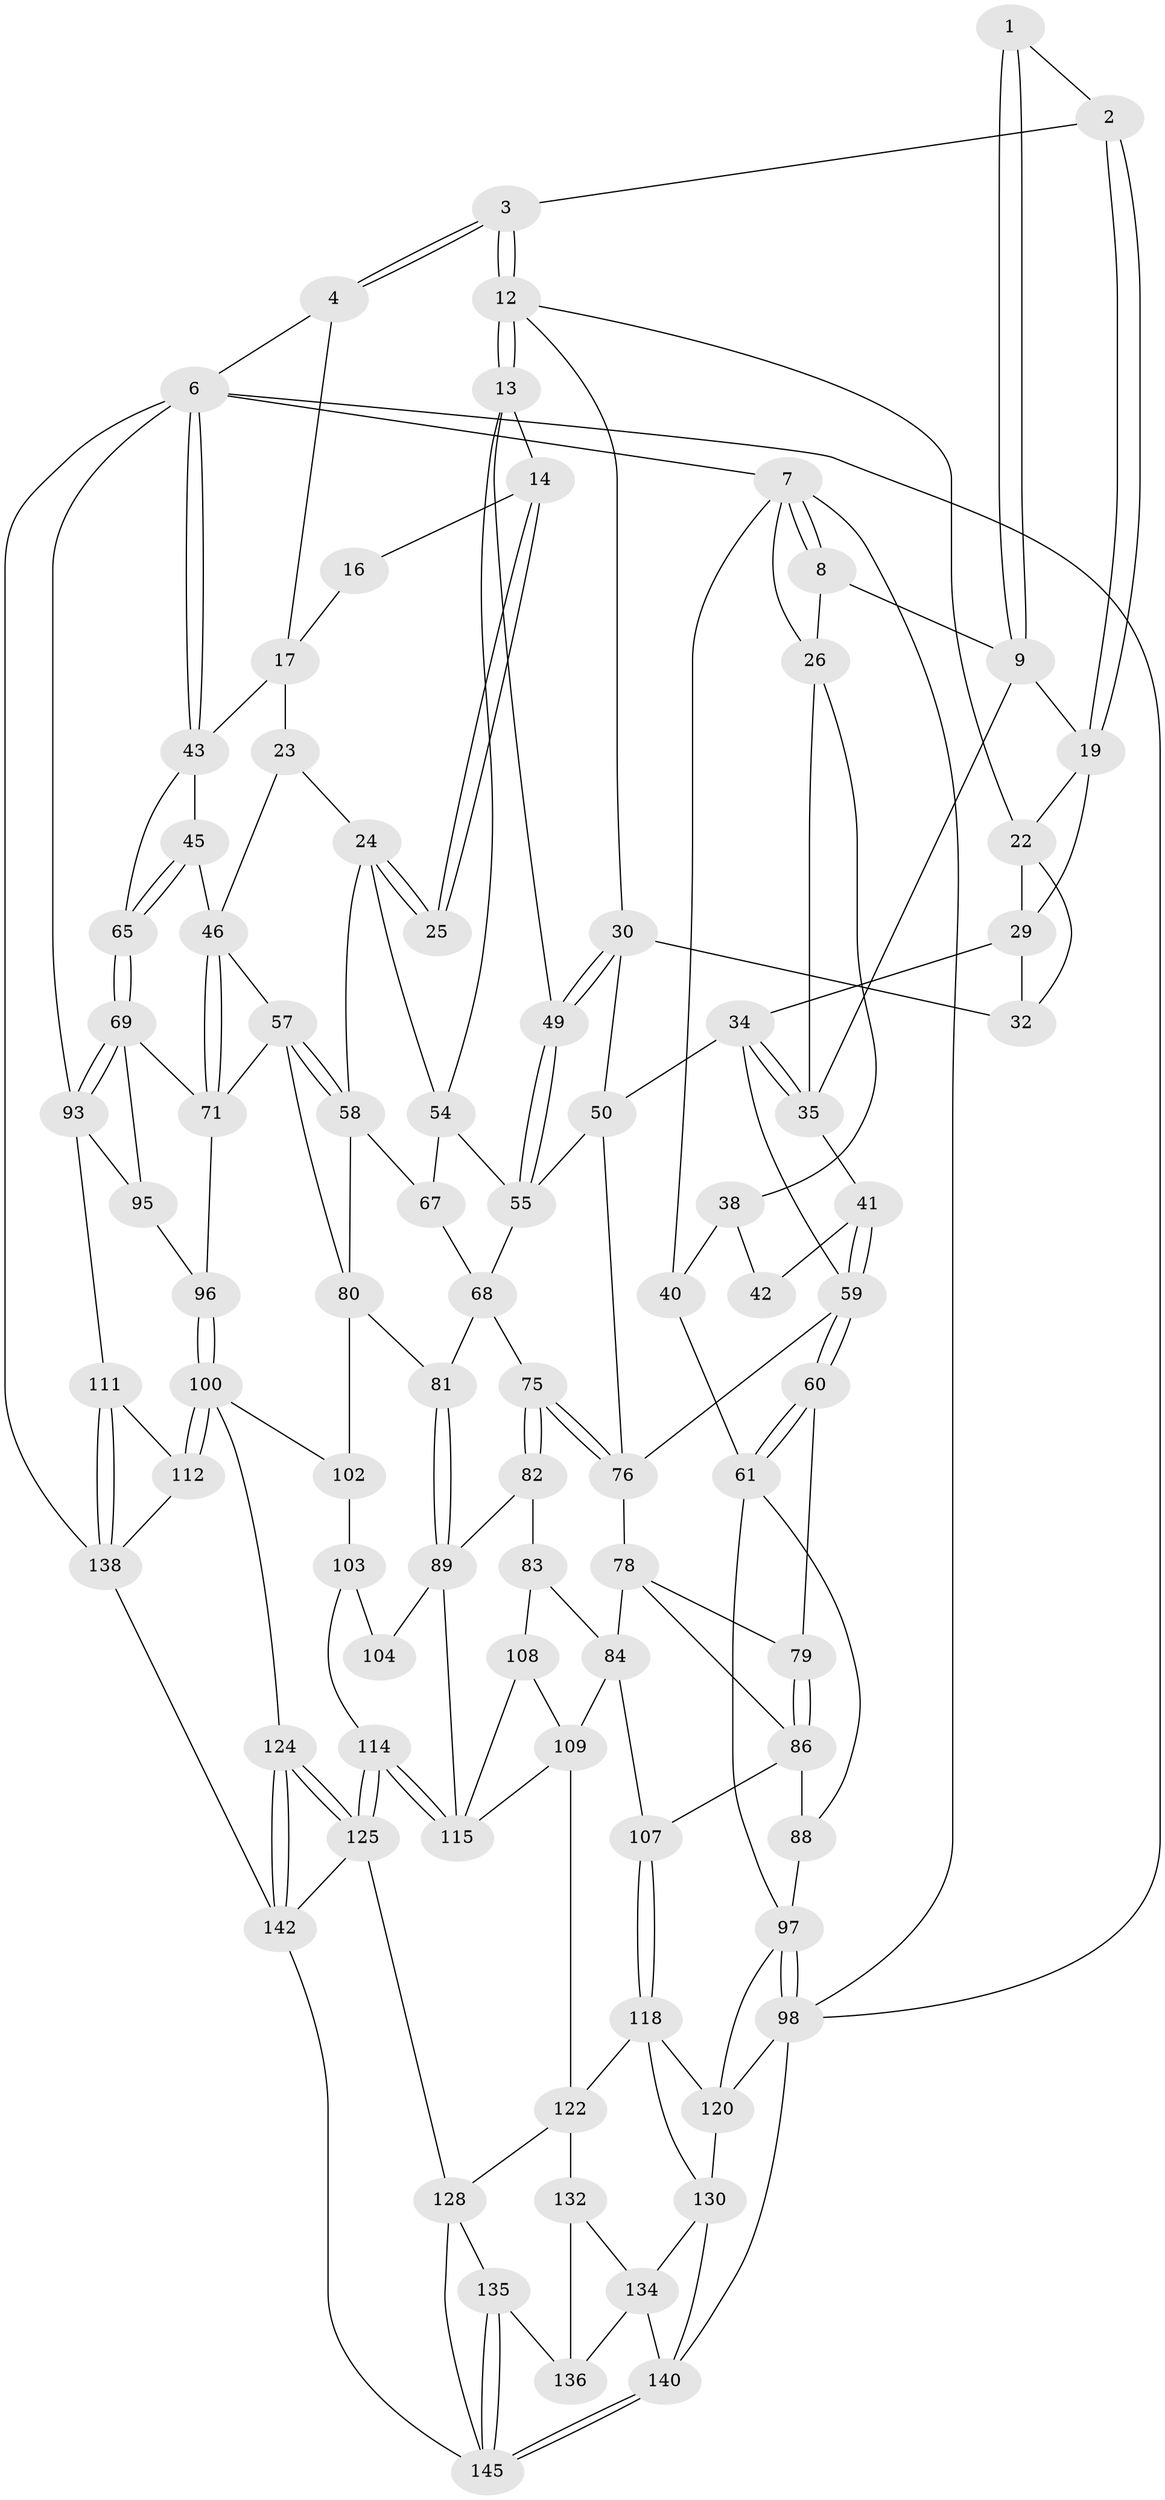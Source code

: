 // Generated by graph-tools (version 1.1) at 2025/24/03/03/25 07:24:35]
// undirected, 88 vertices, 191 edges
graph export_dot {
graph [start="1"]
  node [color=gray90,style=filled];
  1 [pos="+0.2405862755157483+0"];
  2 [pos="+0.361971372232816+0"];
  3 [pos="+0.4971618552043856+0"];
  4 [pos="+0.7605343448565238+0",super="+5"];
  6 [pos="+1+0",super="+92"];
  7 [pos="+0+0",super="+27"];
  8 [pos="+0.1120836609940293+0",super="+11"];
  9 [pos="+0.21028251945399926+0.10952809388963394",super="+10"];
  12 [pos="+0.5414228799991212+0.11957329511754469",super="+21"];
  13 [pos="+0.5717746181327035+0.13432702934882487",super="+48"];
  14 [pos="+0.5995665532677176+0.1316441714334922",super="+15"];
  16 [pos="+0.7564137772021967+0"];
  17 [pos="+0.8579974526341162+0.13614093332547877",super="+18"];
  19 [pos="+0.35334927915329284+0.048823655076098586",super="+20"];
  22 [pos="+0.415437902790342+0.12099443860108514",super="+28"];
  23 [pos="+0.7831647395342171+0.17562507758202403"];
  24 [pos="+0.7581805646518105+0.1682916356340335",super="+53"];
  25 [pos="+0.7441922642229646+0.15670265303912587"];
  26 [pos="+0+0.07377186770927262",super="+37"];
  29 [pos="+0.28950499566626253+0.17075983770638062",super="+33"];
  30 [pos="+0.47031500128694687+0.22687401897012127",super="+31"];
  32 [pos="+0.38310108550289+0.21041431032760083"];
  34 [pos="+0.2680781700585993+0.2892748182566414",super="+52"];
  35 [pos="+0.14767836867848097+0.19251676567108122",super="+36"];
  38 [pos="+0.041797960133319635+0.20452550630275718",super="+39"];
  40 [pos="+0+0.29969465202875595"];
  41 [pos="+0.11009244341043148+0.2623626621993884"];
  42 [pos="+0.06826950567727619+0.24495773545614474"];
  43 [pos="+1+0",super="+44"];
  45 [pos="+0.9594392640909111+0.279742120993748"];
  46 [pos="+0.8443217980431084+0.32024650773135394",super="+47"];
  49 [pos="+0.4734249149480443+0.2942442414049752"];
  50 [pos="+0.3508116069072708+0.3240427806665154",super="+51"];
  54 [pos="+0.5948425586394025+0.26808534504917125",super="+64"];
  55 [pos="+0.47165772806849193+0.2993660600972455",super="+56"];
  57 [pos="+0.691477369711312+0.455746335501982",super="+73"];
  58 [pos="+0.6811144141832395+0.4500683250038284",super="+66"];
  59 [pos="+0.10363640523959299+0.39042176838486786",super="+63"];
  60 [pos="+0.0745974902849058+0.4112208866425555"];
  61 [pos="+0+0.42049083778444",super="+62"];
  65 [pos="+1+0.3206536839088137"];
  67 [pos="+0.5527483185788742+0.4262884106308159"];
  68 [pos="+0.48399825064115226+0.4431926945286478",super="+74"];
  69 [pos="+1+0.45345513897665957",super="+70"];
  71 [pos="+0.9632326353773775+0.4707387772873444",super="+72"];
  75 [pos="+0.38141535028753937+0.4865239124300973"];
  76 [pos="+0.3310278898275723+0.44667786476916505",super="+77"];
  78 [pos="+0.23893192290055432+0.5502038519508977",super="+85"];
  79 [pos="+0.11358798633856342+0.47657819078049457"];
  80 [pos="+0.5067595356363962+0.5895669685405673",super="+94"];
  81 [pos="+0.48873307136835825+0.5934328591898904"];
  82 [pos="+0.3683225677488873+0.5344206358603198",super="+91"];
  83 [pos="+0.2779517562395311+0.6004755713133436",super="+105"];
  84 [pos="+0.2675141587902452+0.5984722030378292",super="+106"];
  86 [pos="+0.12845237864459091+0.6209890579629377",super="+87"];
  88 [pos="+0.09372013508593269+0.6455600460163785"];
  89 [pos="+0.46768960755813627+0.6222654137342265",super="+90"];
  93 [pos="+1+0.7539786092742415",super="+110"];
  95 [pos="+0.9277534906848562+0.6358752594165961"];
  96 [pos="+0.8127708891543575+0.5455977605739625"];
  97 [pos="+0+0.49777516868195415",super="+117"];
  98 [pos="+0+0.8604621295020326",super="+99"];
  100 [pos="+0.7836242474434383+0.8007333519661002",super="+101"];
  102 [pos="+0.643189978994162+0.6693275009374257"];
  103 [pos="+0.5795587249073811+0.6986614063275174",super="+113"];
  104 [pos="+0.5052461006398047+0.6593190562026482"];
  107 [pos="+0.225616224197599+0.7052948201025003"];
  108 [pos="+0.34052679815606873+0.6777253797318941"];
  109 [pos="+0.2973282553387306+0.7238670610795922",super="+121"];
  111 [pos="+0.8880220515407649+0.7915527729047747"];
  112 [pos="+0.7941640711329614+0.8034348876372035"];
  114 [pos="+0.4945300900402974+0.7897162699351318"];
  115 [pos="+0.44534667846322507+0.7490116212827774",super="+116"];
  118 [pos="+0.17967449321907664+0.7856257394593735",super="+119"];
  120 [pos="+0.0635712229695195+0.746022066742517",super="+126"];
  122 [pos="+0.3206162023495399+0.8141110451255016",super="+123"];
  124 [pos="+0.6521766881899492+0.8984027064758163"];
  125 [pos="+0.5145697246693628+0.8592870979560546",super="+127"];
  128 [pos="+0.415870227994998+0.9210008084680217",super="+129"];
  130 [pos="+0.10895406275845275+0.90572134350533",super="+131"];
  132 [pos="+0.21498015209708654+0.8336014383659626",super="+133"];
  134 [pos="+0.11698358428441451+0.9091771631844016",super="+139"];
  135 [pos="+0.3266182955365451+0.9178823483352954"];
  136 [pos="+0.23151979294158573+0.9284036652346666",super="+137"];
  138 [pos="+1+1",super="+144"];
  140 [pos="+0.18525071753940417+1",super="+141"];
  142 [pos="+0.6485996095616212+1",super="+143"];
  145 [pos="+0.21477242499137048+1",super="+146"];
  1 -- 2;
  1 -- 9;
  1 -- 9;
  2 -- 3;
  2 -- 19;
  2 -- 19;
  3 -- 4;
  3 -- 4;
  3 -- 12;
  3 -- 12;
  4 -- 17;
  4 -- 6;
  6 -- 7;
  6 -- 43;
  6 -- 43;
  6 -- 138;
  6 -- 93;
  6 -- 98;
  7 -- 8;
  7 -- 8;
  7 -- 40;
  7 -- 26;
  7 -- 98;
  8 -- 9;
  8 -- 26;
  9 -- 35;
  9 -- 19;
  12 -- 13;
  12 -- 13;
  12 -- 22;
  12 -- 30;
  13 -- 14;
  13 -- 49;
  13 -- 54;
  14 -- 25 [weight=2];
  14 -- 25;
  14 -- 16;
  16 -- 17;
  17 -- 23;
  17 -- 43;
  19 -- 22;
  19 -- 29;
  22 -- 32;
  22 -- 29;
  23 -- 24;
  23 -- 46;
  24 -- 25;
  24 -- 25;
  24 -- 58;
  24 -- 54;
  26 -- 35;
  26 -- 38;
  29 -- 32;
  29 -- 34;
  30 -- 49;
  30 -- 49;
  30 -- 32;
  30 -- 50;
  34 -- 35;
  34 -- 35;
  34 -- 59;
  34 -- 50;
  35 -- 41;
  38 -- 42 [weight=2];
  38 -- 40;
  40 -- 61;
  41 -- 42;
  41 -- 59;
  41 -- 59;
  43 -- 65;
  43 -- 45;
  45 -- 46;
  45 -- 65;
  45 -- 65;
  46 -- 71;
  46 -- 71;
  46 -- 57;
  49 -- 55;
  49 -- 55;
  50 -- 55;
  50 -- 76;
  54 -- 67;
  54 -- 55;
  55 -- 68;
  57 -- 58;
  57 -- 58;
  57 -- 80;
  57 -- 71;
  58 -- 80;
  58 -- 67;
  59 -- 60;
  59 -- 60;
  59 -- 76;
  60 -- 61;
  60 -- 61;
  60 -- 79;
  61 -- 88;
  61 -- 97;
  65 -- 69;
  65 -- 69;
  67 -- 68;
  68 -- 81;
  68 -- 75;
  69 -- 93;
  69 -- 93;
  69 -- 71;
  69 -- 95;
  71 -- 96;
  75 -- 76;
  75 -- 76;
  75 -- 82;
  75 -- 82;
  76 -- 78;
  78 -- 79;
  78 -- 86;
  78 -- 84;
  79 -- 86;
  79 -- 86;
  80 -- 81;
  80 -- 102;
  81 -- 89;
  81 -- 89;
  82 -- 83 [weight=2];
  82 -- 89;
  83 -- 84;
  83 -- 108;
  84 -- 107;
  84 -- 109;
  86 -- 88;
  86 -- 107;
  88 -- 97;
  89 -- 104;
  89 -- 115;
  93 -- 111;
  93 -- 95;
  95 -- 96;
  96 -- 100;
  96 -- 100;
  97 -- 98;
  97 -- 98;
  97 -- 120;
  98 -- 120;
  98 -- 140;
  100 -- 112;
  100 -- 112;
  100 -- 124;
  100 -- 102;
  102 -- 103;
  103 -- 104 [weight=2];
  103 -- 114;
  107 -- 118;
  107 -- 118;
  108 -- 109;
  108 -- 115;
  109 -- 122;
  109 -- 115;
  111 -- 112;
  111 -- 138;
  111 -- 138;
  112 -- 138;
  114 -- 115;
  114 -- 115;
  114 -- 125;
  114 -- 125;
  118 -- 120;
  118 -- 130;
  118 -- 122;
  120 -- 130;
  122 -- 132;
  122 -- 128;
  124 -- 125;
  124 -- 125;
  124 -- 142;
  124 -- 142;
  125 -- 128;
  125 -- 142;
  128 -- 145;
  128 -- 135;
  130 -- 134;
  130 -- 140;
  132 -- 136 [weight=2];
  132 -- 134;
  134 -- 136;
  134 -- 140;
  135 -- 136;
  135 -- 145;
  135 -- 145;
  138 -- 142;
  140 -- 145;
  140 -- 145;
  142 -- 145;
}
